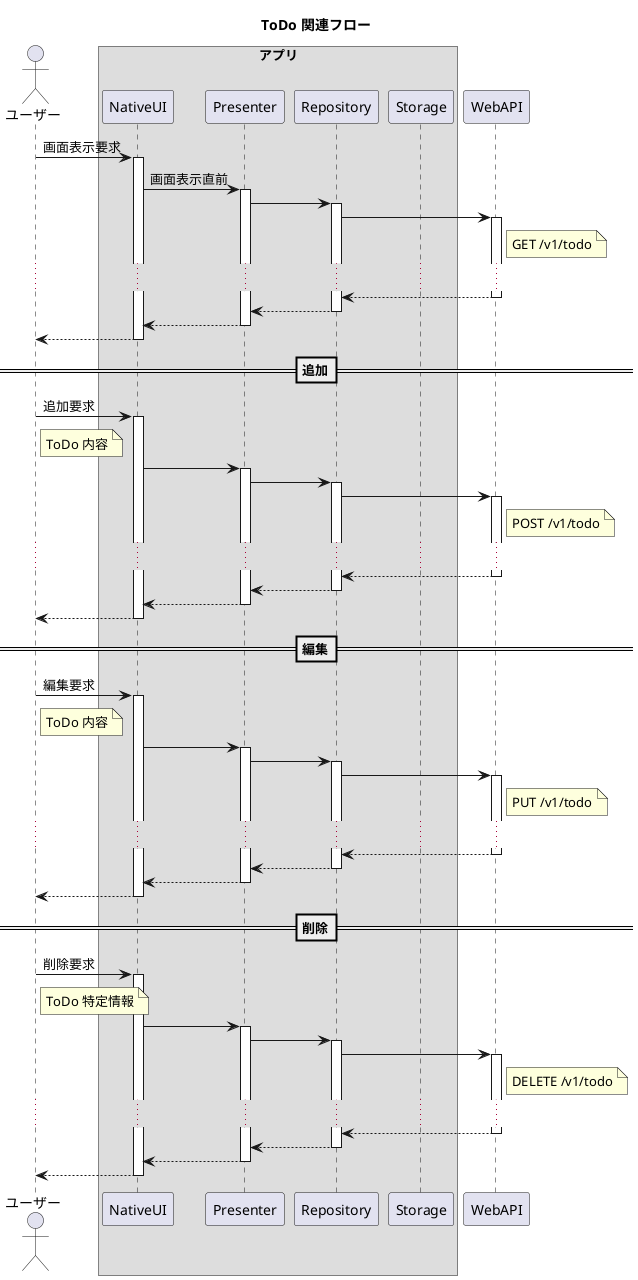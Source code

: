 @startuml ToDo関連フロー
title ToDo 関連フロー

actor ユーザー as user
box アプリ
    participant NativeUI as ui
    participant Presenter as presenter
    participant Repository as model
    participant Storage as db
end box
participant WebAPI as api


user -> ui : 画面表示要求
activate ui
ui -> presenter : 画面表示直前
activate presenter
presenter -> model
activate model
model -> api
activate api
note right of api
    GET /v1/todo
end note
...
api --> model
deactivate api
model --> presenter
deactivate model
presenter --> ui
deactivate presenter
ui --> user
deactivate ui


==追加==
user -> ui : 追加要求
activate ui
note right of user
    ToDo 内容
end note
ui -> presenter
activate presenter
presenter -> model
activate model
model -> api
activate api
note right of api
    POST /v1/todo
end note
...
api --> model
deactivate api
model --> presenter
deactivate model
presenter --> ui
deactivate presenter
ui --> user
deactivate ui


==編集==
user -> ui : 編集要求
activate ui
note right of user
    ToDo 内容
end note
ui -> presenter
activate presenter
presenter -> model
activate model
model -> api
activate api
note right of api
    PUT /v1/todo
end note
...
api --> model
deactivate api
model --> presenter
deactivate model
presenter --> ui
deactivate presenter
ui --> user
deactivate ui


==削除==
user -> ui : 削除要求
activate ui
note right of user
    ToDo 特定情報
end note
ui -> presenter
activate presenter
presenter -> model
activate model
model -> api
activate api
note right of api
    DELETE /v1/todo
end note
...
api --> model
deactivate api
model --> presenter
deactivate model
presenter --> ui
deactivate presenter
ui --> user
deactivate ui


@enduml
